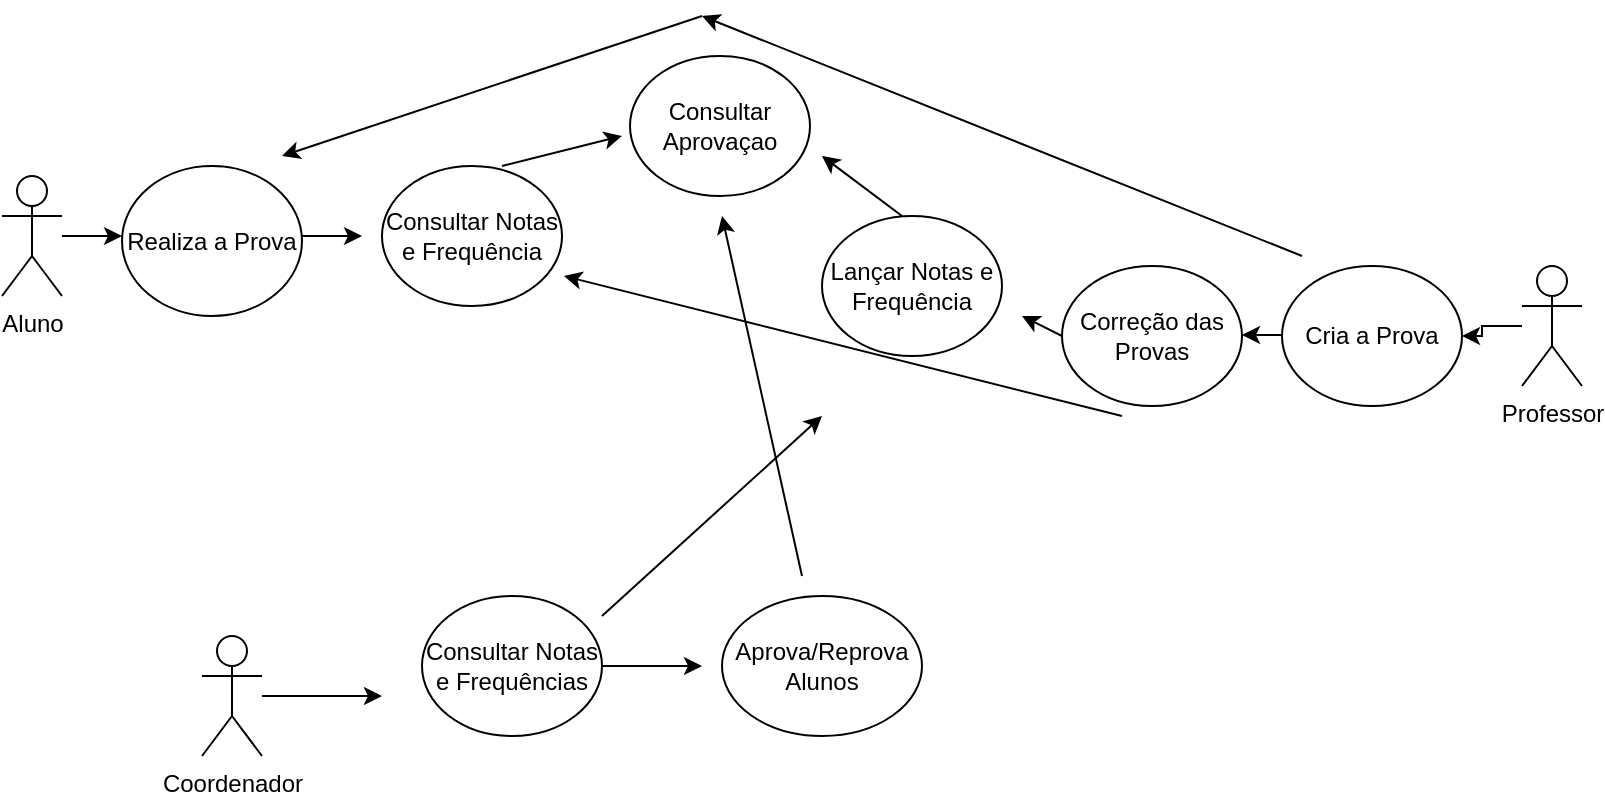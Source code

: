 <mxfile version="24.0.5" type="device">
  <diagram name="Página-1" id="cffOmZkBeE38HW7K1RMO">
    <mxGraphModel dx="880" dy="478" grid="1" gridSize="10" guides="1" tooltips="1" connect="1" arrows="1" fold="1" page="1" pageScale="1" pageWidth="827" pageHeight="1169" math="0" shadow="0">
      <root>
        <mxCell id="0" />
        <mxCell id="1" parent="0" />
        <mxCell id="uU8dut-c2ipY8uOojxxH-11" style="edgeStyle=orthogonalEdgeStyle;rounded=0;orthogonalLoop=1;jettySize=auto;html=1;" edge="1" parent="1" source="uU8dut-c2ipY8uOojxxH-1">
          <mxGeometry relative="1" as="geometry">
            <mxPoint x="70" y="120" as="targetPoint" />
          </mxGeometry>
        </mxCell>
        <mxCell id="uU8dut-c2ipY8uOojxxH-1" value="Aluno" style="shape=umlActor;verticalLabelPosition=bottom;verticalAlign=top;html=1;outlineConnect=0;" vertex="1" parent="1">
          <mxGeometry x="10" y="90" width="30" height="60" as="geometry" />
        </mxCell>
        <mxCell id="uU8dut-c2ipY8uOojxxH-14" style="edgeStyle=orthogonalEdgeStyle;rounded=0;orthogonalLoop=1;jettySize=auto;html=1;" edge="1" parent="1" source="uU8dut-c2ipY8uOojxxH-2">
          <mxGeometry relative="1" as="geometry">
            <mxPoint x="200" y="350" as="targetPoint" />
          </mxGeometry>
        </mxCell>
        <mxCell id="uU8dut-c2ipY8uOojxxH-2" value="Coordenador" style="shape=umlActor;verticalLabelPosition=bottom;verticalAlign=top;html=1;outlineConnect=0;" vertex="1" parent="1">
          <mxGeometry x="110" y="320" width="30" height="60" as="geometry" />
        </mxCell>
        <mxCell id="uU8dut-c2ipY8uOojxxH-29" style="edgeStyle=orthogonalEdgeStyle;rounded=0;orthogonalLoop=1;jettySize=auto;html=1;" edge="1" parent="1" source="uU8dut-c2ipY8uOojxxH-3" target="uU8dut-c2ipY8uOojxxH-28">
          <mxGeometry relative="1" as="geometry" />
        </mxCell>
        <mxCell id="uU8dut-c2ipY8uOojxxH-3" value="Professor" style="shape=umlActor;verticalLabelPosition=bottom;verticalAlign=top;html=1;outlineConnect=0;" vertex="1" parent="1">
          <mxGeometry x="770" y="135" width="30" height="60" as="geometry" />
        </mxCell>
        <mxCell id="uU8dut-c2ipY8uOojxxH-5" value="Consultar Notas e Frequência" style="ellipse;whiteSpace=wrap;html=1;" vertex="1" parent="1">
          <mxGeometry x="200" y="85" width="90" height="70" as="geometry" />
        </mxCell>
        <mxCell id="uU8dut-c2ipY8uOojxxH-21" style="edgeStyle=orthogonalEdgeStyle;rounded=0;orthogonalLoop=1;jettySize=auto;html=1;" edge="1" parent="1" source="uU8dut-c2ipY8uOojxxH-6">
          <mxGeometry relative="1" as="geometry">
            <mxPoint x="360" y="335" as="targetPoint" />
          </mxGeometry>
        </mxCell>
        <mxCell id="uU8dut-c2ipY8uOojxxH-6" value="Consultar Notas e Frequências" style="ellipse;whiteSpace=wrap;html=1;" vertex="1" parent="1">
          <mxGeometry x="220" y="300" width="90" height="70" as="geometry" />
        </mxCell>
        <mxCell id="uU8dut-c2ipY8uOojxxH-7" value="Lançar Notas e Frequência" style="ellipse;whiteSpace=wrap;html=1;" vertex="1" parent="1">
          <mxGeometry x="420" y="110" width="90" height="70" as="geometry" />
        </mxCell>
        <mxCell id="uU8dut-c2ipY8uOojxxH-20" value="Aprova/Reprova Alunos" style="ellipse;whiteSpace=wrap;html=1;" vertex="1" parent="1">
          <mxGeometry x="370" y="300" width="100" height="70" as="geometry" />
        </mxCell>
        <mxCell id="uU8dut-c2ipY8uOojxxH-23" value="" style="endArrow=classic;html=1;rounded=0;" edge="1" parent="1">
          <mxGeometry width="50" height="50" relative="1" as="geometry">
            <mxPoint x="310" y="310" as="sourcePoint" />
            <mxPoint x="420" y="210" as="targetPoint" />
          </mxGeometry>
        </mxCell>
        <mxCell id="uU8dut-c2ipY8uOojxxH-24" value="Consultar Aprovaçao" style="ellipse;whiteSpace=wrap;html=1;" vertex="1" parent="1">
          <mxGeometry x="324" y="30" width="90" height="70" as="geometry" />
        </mxCell>
        <mxCell id="uU8dut-c2ipY8uOojxxH-26" value="" style="endArrow=classic;html=1;rounded=0;" edge="1" parent="1">
          <mxGeometry width="50" height="50" relative="1" as="geometry">
            <mxPoint x="260" y="85" as="sourcePoint" />
            <mxPoint x="320" y="70" as="targetPoint" />
          </mxGeometry>
        </mxCell>
        <mxCell id="uU8dut-c2ipY8uOojxxH-27" value="" style="endArrow=classic;html=1;rounded=0;" edge="1" parent="1">
          <mxGeometry width="50" height="50" relative="1" as="geometry">
            <mxPoint x="460" y="110" as="sourcePoint" />
            <mxPoint x="420" y="80" as="targetPoint" />
            <Array as="points" />
          </mxGeometry>
        </mxCell>
        <mxCell id="uU8dut-c2ipY8uOojxxH-28" value="Cria a Prova" style="ellipse;whiteSpace=wrap;html=1;" vertex="1" parent="1">
          <mxGeometry x="650" y="135" width="90" height="70" as="geometry" />
        </mxCell>
        <mxCell id="uU8dut-c2ipY8uOojxxH-30" value="Realiza a Prova" style="ellipse;whiteSpace=wrap;html=1;" vertex="1" parent="1">
          <mxGeometry x="70" y="85" width="90" height="75" as="geometry" />
        </mxCell>
        <mxCell id="uU8dut-c2ipY8uOojxxH-31" value="Correção das Provas" style="ellipse;whiteSpace=wrap;html=1;" vertex="1" parent="1">
          <mxGeometry x="540" y="135" width="90" height="70" as="geometry" />
        </mxCell>
        <mxCell id="uU8dut-c2ipY8uOojxxH-32" value="" style="endArrow=classic;html=1;rounded=0;" edge="1" parent="1">
          <mxGeometry width="50" height="50" relative="1" as="geometry">
            <mxPoint x="650" y="169.5" as="sourcePoint" />
            <mxPoint x="630" y="169.5" as="targetPoint" />
          </mxGeometry>
        </mxCell>
        <mxCell id="uU8dut-c2ipY8uOojxxH-33" value="" style="endArrow=classic;html=1;rounded=0;" edge="1" parent="1">
          <mxGeometry width="50" height="50" relative="1" as="geometry">
            <mxPoint x="540" y="170" as="sourcePoint" />
            <mxPoint x="520" y="160" as="targetPoint" />
          </mxGeometry>
        </mxCell>
        <mxCell id="uU8dut-c2ipY8uOojxxH-34" value="" style="endArrow=classic;html=1;rounded=0;" edge="1" parent="1">
          <mxGeometry width="50" height="50" relative="1" as="geometry">
            <mxPoint x="160" y="120" as="sourcePoint" />
            <mxPoint x="190" y="120" as="targetPoint" />
          </mxGeometry>
        </mxCell>
        <mxCell id="uU8dut-c2ipY8uOojxxH-35" value="" style="endArrow=classic;html=1;rounded=0;" edge="1" parent="1">
          <mxGeometry width="50" height="50" relative="1" as="geometry">
            <mxPoint x="660" y="130" as="sourcePoint" />
            <mxPoint x="360" y="10" as="targetPoint" />
          </mxGeometry>
        </mxCell>
        <mxCell id="uU8dut-c2ipY8uOojxxH-36" value="" style="endArrow=classic;html=1;rounded=0;" edge="1" parent="1">
          <mxGeometry width="50" height="50" relative="1" as="geometry">
            <mxPoint x="360" y="10" as="sourcePoint" />
            <mxPoint x="150" y="80" as="targetPoint" />
          </mxGeometry>
        </mxCell>
        <mxCell id="uU8dut-c2ipY8uOojxxH-37" value="" style="endArrow=classic;html=1;rounded=0;entryX=1.011;entryY=0.786;entryDx=0;entryDy=0;entryPerimeter=0;" edge="1" parent="1" target="uU8dut-c2ipY8uOojxxH-5">
          <mxGeometry width="50" height="50" relative="1" as="geometry">
            <mxPoint x="570" y="210" as="sourcePoint" />
            <mxPoint x="310" y="150" as="targetPoint" />
            <Array as="points" />
          </mxGeometry>
        </mxCell>
        <mxCell id="uU8dut-c2ipY8uOojxxH-39" value="" style="endArrow=classic;html=1;rounded=0;" edge="1" parent="1">
          <mxGeometry width="50" height="50" relative="1" as="geometry">
            <mxPoint x="410" y="290" as="sourcePoint" />
            <mxPoint x="370" y="110" as="targetPoint" />
          </mxGeometry>
        </mxCell>
      </root>
    </mxGraphModel>
  </diagram>
</mxfile>
